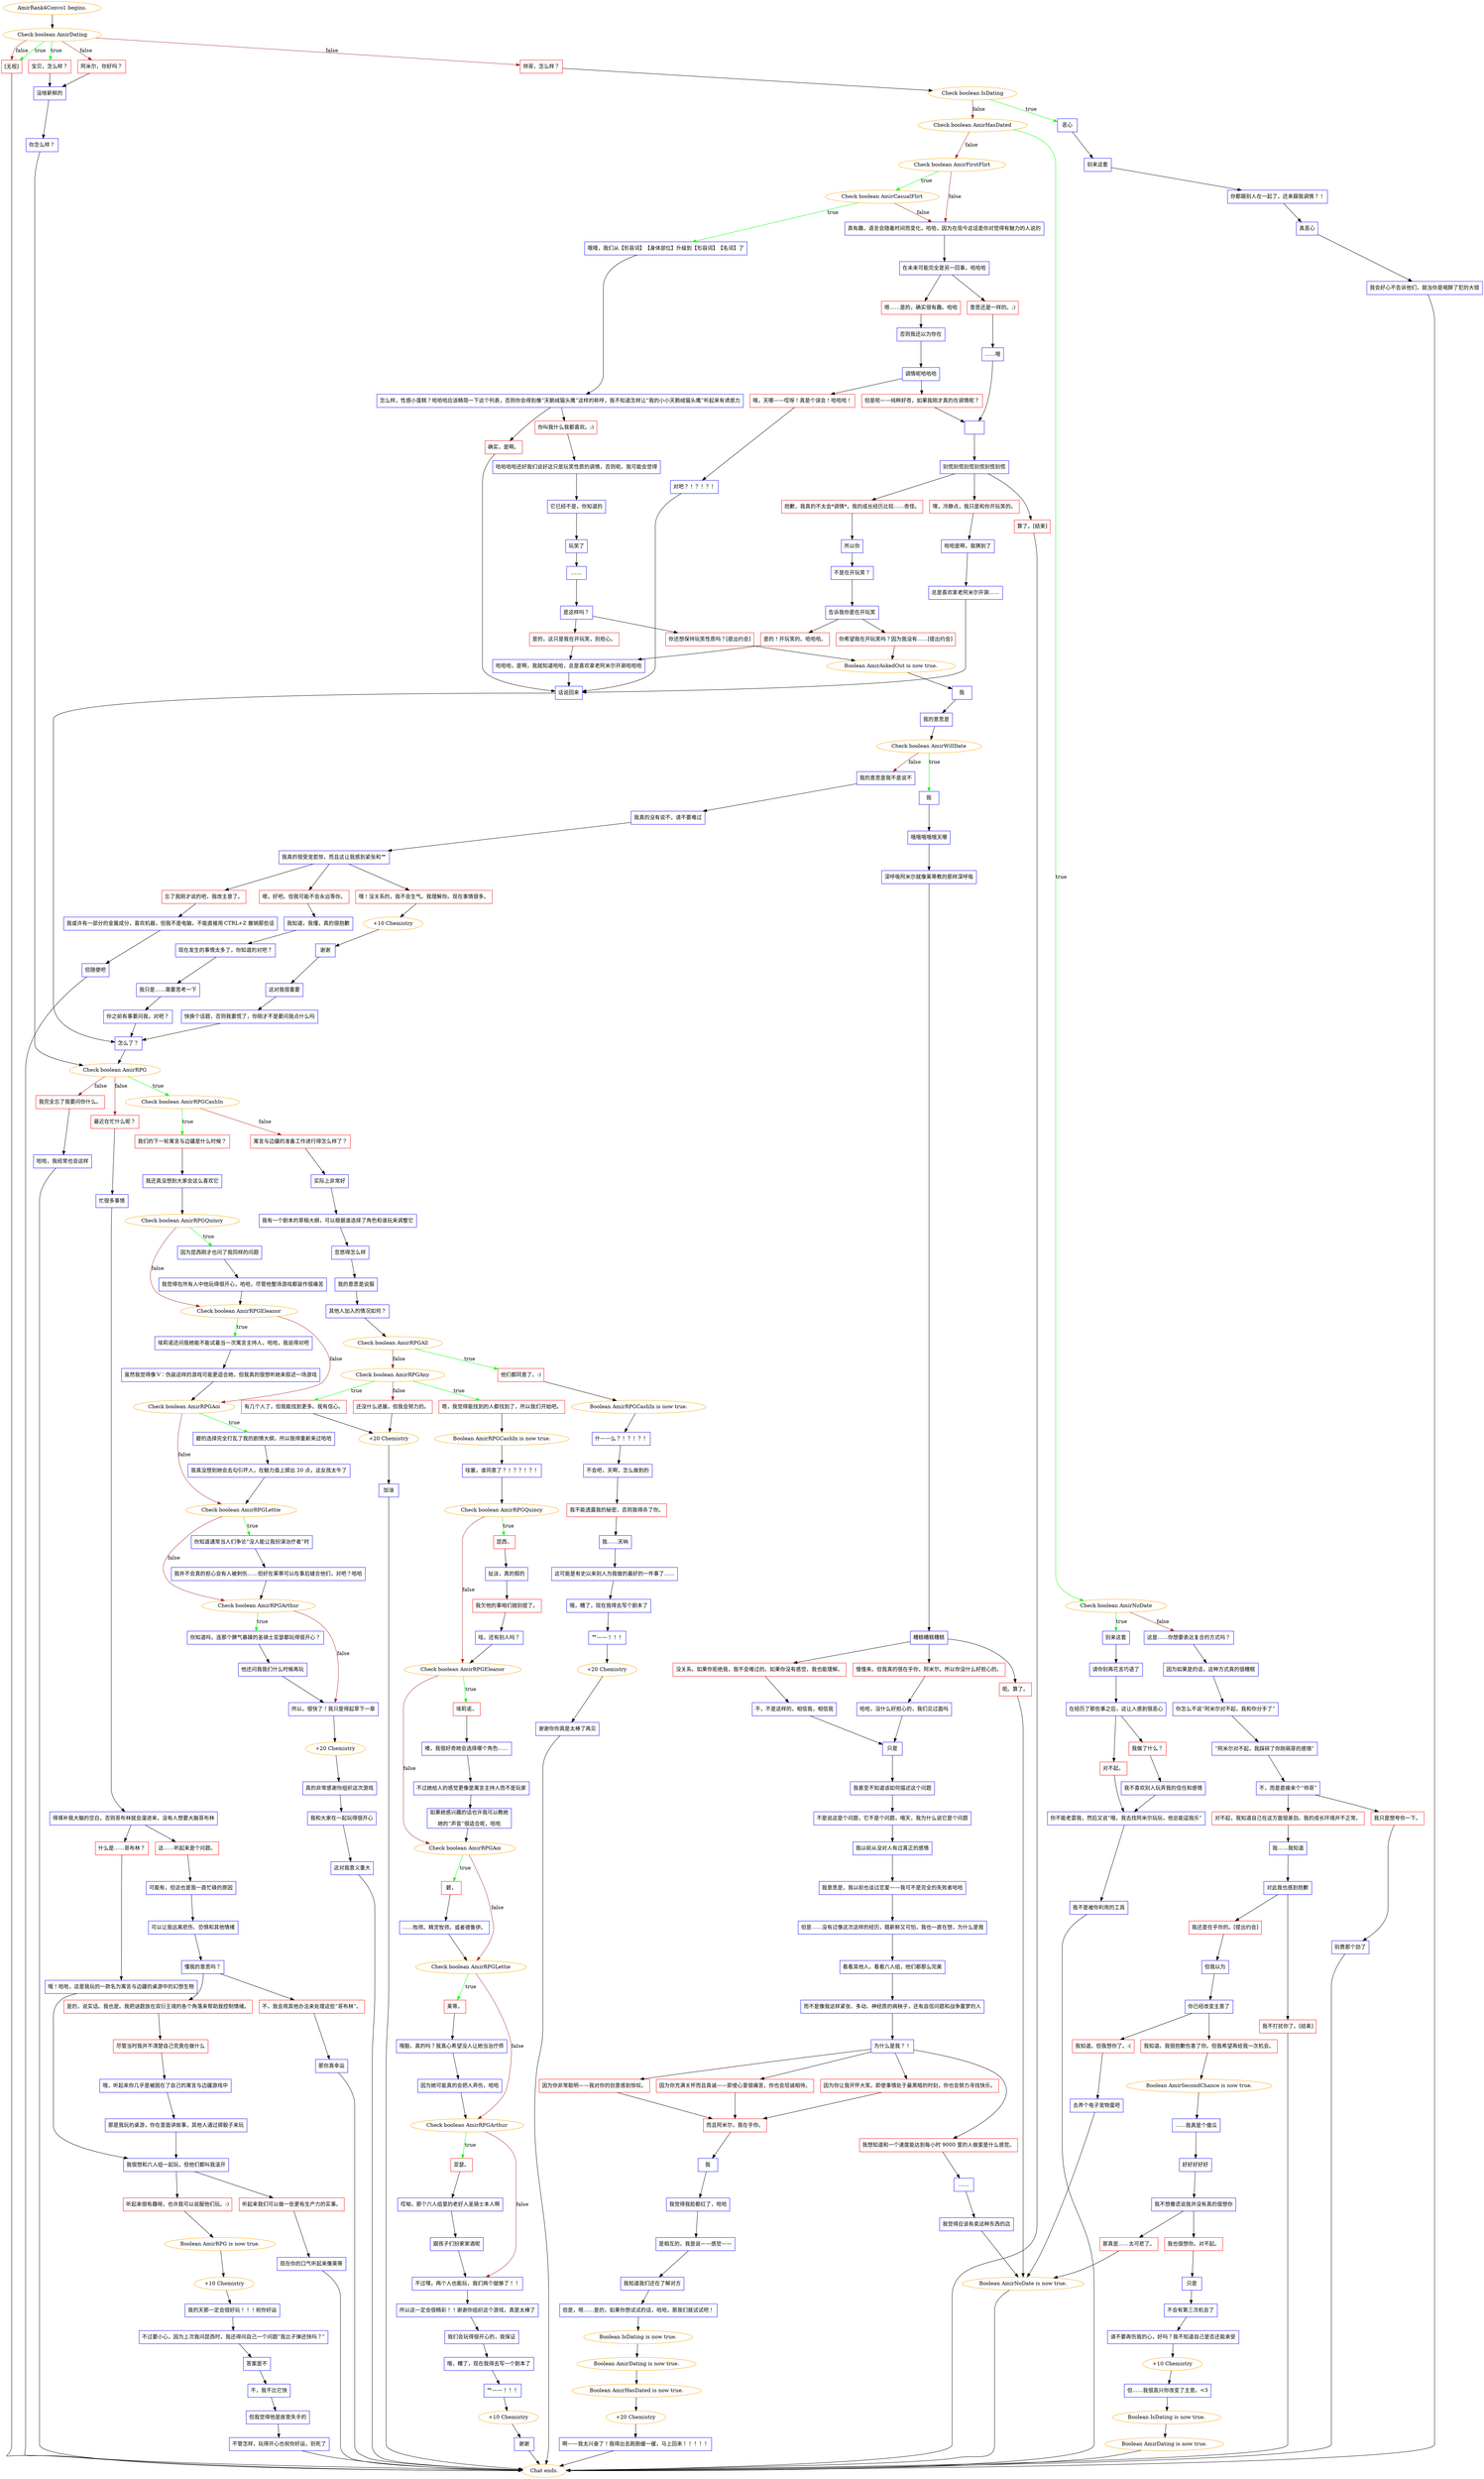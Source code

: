 digraph {
	"AmirRank4Convo1 begins." [color=orange];
		"AmirRank4Convo1 begins." -> j1546680134;
	j1546680134 [label="Check boolean AmirDating",color=orange];
		j1546680134 -> j3720897801 [label=true,color=green];
		j1546680134 -> j2424094220 [label=true,color=green];
		j1546680134 -> j579326019 [label=false,color=brown];
		j1546680134 -> j1391482659 [label=false,color=brown];
		j1546680134 -> j2424094220 [label=false,color=brown];
	j3720897801 [label="宝贝，怎么样？",shape=box,color=red];
		j3720897801 -> j856141451;
	j2424094220 [label="[无视]",shape=box,color=red];
		j2424094220 -> "Chat ends.";
	j579326019 [label="阿米尔，你好吗？",shape=box,color=red];
		j579326019 -> j856141451;
	j1391482659 [label="帅哥，怎么样？",shape=box,color=red];
		j1391482659 -> j2868275779;
	j856141451 [label="没啥新鲜的",shape=box,color=blue];
		j856141451 -> j3327190086;
	"Chat ends." [color=orange];
	j2868275779 [label="Check boolean IsDating",color=orange];
		j2868275779 -> j2525043114 [label=true,color=green];
		j2868275779 -> j3137870552 [label=false,color=brown];
	j3327190086 [label="你怎么样？",shape=box,color=blue];
		j3327190086 -> j951173510;
	j2525043114 [label="恶心",shape=box,color=blue];
		j2525043114 -> j2227114842;
	j3137870552 [label="Check boolean AmirHasDated",color=orange];
		j3137870552 -> j1373206343 [label=true,color=green];
		j3137870552 -> j149341729 [label=false,color=brown];
	j951173510 [label="Check boolean AmirRPG",color=orange];
		j951173510 -> j2276043232 [label=true,color=green];
		j951173510 -> j809002264 [label=false,color=brown];
		j951173510 -> j412572586 [label=false,color=brown];
	j2227114842 [label="别来这套",shape=box,color=blue];
		j2227114842 -> j1671726410;
	j1373206343 [label="Check boolean AmirNoDate",color=orange];
		j1373206343 -> j1719935677 [label=true,color=green];
		j1373206343 -> j2288390644 [label=false,color=brown];
	j149341729 [label="Check boolean AmirFirstFlirt",color=orange];
		j149341729 -> j3288259453 [label=true,color=green];
		j149341729 -> j284258517 [label=false,color=brown];
	j2276043232 [label="Check boolean AmirRPGCashIn",color=orange];
		j2276043232 -> j4266893108 [label=true,color=green];
		j2276043232 -> j1626348798 [label=false,color=brown];
	j809002264 [label="最近在忙什么呢？",shape=box,color=red];
		j809002264 -> j1147774016;
	j412572586 [label="我完全忘了我要问你什么。",shape=box,color=red];
		j412572586 -> j2250249510;
	j1671726410 [label="你都跟别人在一起了，还来跟我调情？！",shape=box,color=blue];
		j1671726410 -> j686452289;
	j1719935677 [label="别来这套",shape=box,color=blue];
		j1719935677 -> j1600120355;
	j2288390644 [label="这是……你想要表达复合的方式吗？",shape=box,color=blue];
		j2288390644 -> j1739569820;
	j3288259453 [label="Check boolean AmirCasualFlirt",color=orange];
		j3288259453 -> j1834076464 [label=true,color=green];
		j3288259453 -> j284258517 [label=false,color=brown];
	j284258517 [label="真有趣，语言会随着时间而变化，哈哈，因为在现今这话是你对觉得有魅力的人说的",shape=box,color=blue];
		j284258517 -> j1074875874;
	j4266893108 [label="我们的下一轮寓言与边疆是什么时候？",shape=box,color=red];
		j4266893108 -> j1230464161;
	j1626348798 [label="寓言与边疆的准备工作进行得怎么样了？",shape=box,color=red];
		j1626348798 -> j175984507;
	j1147774016 [label="忙很多事情",shape=box,color=blue];
		j1147774016 -> j291932099;
	j2250249510 [label="哈哈，我经常也会这样",shape=box,color=blue];
		j2250249510 -> "Chat ends.";
	j686452289 [label="真恶心",shape=box,color=blue];
		j686452289 -> j587346768;
	j1600120355 [label="请你别再花言巧语了",shape=box,color=blue];
		j1600120355 -> j4255667103;
	j1739569820 [label="因为如果是的话，这种方式真的很糟糕",shape=box,color=blue];
		j1739569820 -> j3196570302;
	j1834076464 [label="哦哦，我们从【形容词】【身体部位】升级到【形容词】【名词】了",shape=box,color=blue];
		j1834076464 -> j2529406185;
	j1074875874 [label="在未来可能完全是另一回事，哈哈哈",shape=box,color=blue];
		j1074875874 -> j949002893;
		j1074875874 -> j56676400;
	j1230464161 [label="我还真没想到大家会这么喜欢它",shape=box,color=blue];
		j1230464161 -> j1055062996;
	j175984507 [label="实际上非常好",shape=box,color=blue];
		j175984507 -> j2083529571;
	j291932099 [label="得填补我大脑的空白，否则哥布林就会溜进来，没有人想要大脑哥布林",shape=box,color=blue];
		j291932099 -> j2218042538;
		j291932099 -> j294587215;
	j587346768 [label="我会好心不告诉他们，就当你是喝醉了犯的大错",shape=box,color=blue];
		j587346768 -> "Chat ends.";
	j4255667103 [label="在经历了那些事之后，这让人感到很恶心",shape=box,color=blue];
		j4255667103 -> j291160951;
		j4255667103 -> j770371491;
	j3196570302 [label="你怎么不说“阿米尔对不起，我和你分手了”",shape=box,color=blue];
		j3196570302 -> j863335072;
	j2529406185 [label="怎么样，性感小蛋糕？哈哈哈应该精简一下这个列表，否则你会得到像“天鹅绒猫头鹰”这样的称呼，我不知道怎样让“我的小小天鹅绒猫头鹰”听起来有诱惑力",shape=box,color=blue];
		j2529406185 -> j2414910034;
		j2529406185 -> j2982187672;
	j949002893 [label="嗯……是的，确实很有趣。哈哈",shape=box,color=red];
		j949002893 -> j1813268906;
	j56676400 [label="意思还是一样的。;)",shape=box,color=red];
		j56676400 -> j2773228270;
	j1055062996 [label="Check boolean AmirRPGQuincy",color=orange];
		j1055062996 -> j3801867316 [label=true,color=green];
		j1055062996 -> j3649186233 [label=false,color=brown];
	j2083529571 [label="我有一个剧本的草稿大纲，可以根据谁选择了角色和谁玩来调整它",shape=box,color=blue];
		j2083529571 -> j1514599404;
	j2218042538 [label="这……听起来是个问题。",shape=box,color=red];
		j2218042538 -> j1620927004;
	j294587215 [label="什么是……哥布林？",shape=box,color=red];
		j294587215 -> j3199669697;
	j291160951 [label="对不起。",shape=box,color=red];
		j291160951 -> j127771187;
	j770371491 [label="我做了什么？",shape=box,color=red];
		j770371491 -> j278608289;
	j863335072 [label="“阿米尔对不起，我踩碎了你刚萌芽的感情”",shape=box,color=blue];
		j863335072 -> j1656353013;
	j2414910034 [label="你叫我什么我都喜欢。;)",shape=box,color=red];
		j2414910034 -> j936221688;
	j2982187672 [label="确实，是啊。",shape=box,color=red];
		j2982187672 -> j4025123197;
	j1813268906 [label="否则我还以为你在",shape=box,color=blue];
		j1813268906 -> j1192025272;
	j2773228270 [label="……哦",shape=box,color=blue];
		j2773228270 -> j160454562;
	j3801867316 [label="因为昆西刚才也问了我同样的问题",shape=box,color=blue];
		j3801867316 -> j1522037860;
	j3649186233 [label="Check boolean AmirRPGEleanor",color=orange];
		j3649186233 -> j1825754085 [label=true,color=green];
		j3649186233 -> j1319037662 [label=false,color=brown];
	j1514599404 [label="忽悠得怎么样",shape=box,color=blue];
		j1514599404 -> j3389247635;
	j1620927004 [label="可能有，但这也是我一直忙碌的原因",shape=box,color=blue];
		j1620927004 -> j93876369;
	j3199669697 [label="哦！哈哈，这是我玩的一款名为寓言与边疆的桌游中的幻想生物",shape=box,color=blue];
		j3199669697 -> j2321558957;
	j127771187 [label="你不能老耍我，然后又说“哦，我去找阿米尔玩玩，他总能逗我乐”",shape=box,color=blue];
		j127771187 -> j2723823420;
	j278608289 [label="我不喜欢别人玩弄我的信任和感情",shape=box,color=blue];
		j278608289 -> j127771187;
	j1656353013 [label="不，而是直接来个“帅哥”",shape=box,color=blue];
		j1656353013 -> j213850790;
		j1656353013 -> j2125175951;
	j936221688 [label="哈哈哈哈还好我们说好这只是玩笑性质的调情，否则呃，我可能会觉得",shape=box,color=blue];
		j936221688 -> j610127083;
	j4025123197 [label="话说回来",shape=box,color=blue];
		j4025123197 -> j3039948077;
	j1192025272 [label="调情呢哈哈哈",shape=box,color=blue];
		j1192025272 -> j3302360714;
		j1192025272 -> j1860423201;
	j160454562 [label=" ",shape=box,color=blue];
		j160454562 -> j670608844;
	j1522037860 [label="我觉得在所有人中他玩得很开心，哈哈，尽管他整场游戏都装作很痛苦",shape=box,color=blue];
		j1522037860 -> j3649186233;
	j1825754085 [label="埃莉诺还问我她能不能试着当一次寓言主持人，哈哈，我说得对吧",shape=box,color=blue];
		j1825754085 -> j2887446495;
	j1319037662 [label="Check boolean AmirRPGAoi",color=orange];
		j1319037662 -> j1918543641 [label=true,color=green];
		j1319037662 -> j815849730 [label=false,color=brown];
	j3389247635 [label="我的意思是说服",shape=box,color=blue];
		j3389247635 -> j1660291286;
	j93876369 [label="可以让我远离悲伤、恐惧和其他情绪",shape=box,color=blue];
		j93876369 -> j1827163207;
	j2321558957 [label="我很想和六人组一起玩，但他们都叫我滚开",shape=box,color=blue];
		j2321558957 -> j496248120;
		j2321558957 -> j4049086360;
	j2723823420 [label="我不是被你利用的工具",shape=box,color=blue];
		j2723823420 -> "Chat ends.";
	j213850790 [label="对不起，我知道自己在这方面很差劲。我的成长环境并不正常。",shape=box,color=red];
		j213850790 -> j4016273831;
	j2125175951 [label="我只是想夸你一下。",shape=box,color=red];
		j2125175951 -> j1056977036;
	j610127083 [label="它已经不是，你知道的",shape=box,color=blue];
		j610127083 -> j3670809513;
	j3039948077 [label="怎么了？",shape=box,color=blue];
		j3039948077 -> j951173510;
	j3302360714 [label="哦，天哪——哎呀！真是个误会！哈哈哈！",shape=box,color=red];
		j3302360714 -> j1187200012;
	j1860423201 [label="但是呃——纯粹好奇，如果我刚才真的在调情呢？",shape=box,color=red];
		j1860423201 -> j160454562;
	j670608844 [label="别慌别慌别慌别慌别慌别慌",shape=box,color=blue];
		j670608844 -> j3481776920;
		j670608844 -> j3414430729;
		j670608844 -> j1035912718;
	j2887446495 [label="虽然我觉得像 V：伪装这样的游戏可能更适合她，但我真的很想听她来叙述一场游戏",shape=box,color=blue];
		j2887446495 -> j1319037662;
	j1918543641 [label="碧的选择完全打乱了我的剧情大纲，所以我得重新来过哈哈",shape=box,color=blue];
		j1918543641 -> j2835653367;
	j815849730 [label="Check boolean AmirRPGLettie",color=orange];
		j815849730 -> j4012001625 [label=true,color=green];
		j815849730 -> j2768534854 [label=false,color=brown];
	j1660291286 [label="其他人加入的情况如何？",shape=box,color=blue];
		j1660291286 -> j2900695109;
	j1827163207 [label="懂我的意思吗？",shape=box,color=blue];
		j1827163207 -> j4226075463;
		j1827163207 -> j1135425022;
	j496248120 [label="听起来很有趣呀。也许我可以说服他们玩。:)",shape=box,color=red];
		j496248120 -> j3705270807;
	j4049086360 [label="听起来我们可以做一些更有生产力的实事。",shape=box,color=red];
		j4049086360 -> j1857005520;
	j4016273831 [label="我……我知道",shape=box,color=blue];
		j4016273831 -> j2146818428;
	j1056977036 [label="别费那个劲了",shape=box,color=blue];
		j1056977036 -> "Chat ends.";
	j3670809513 [label="玩笑了",shape=box,color=blue];
		j3670809513 -> j3676591404;
	j1187200012 [label="对吧？！？！？！",shape=box,color=blue];
		j1187200012 -> j4025123197;
	j3481776920 [label="嘿，冷静点，我只是和你开玩笑的。",shape=box,color=red];
		j3481776920 -> j3101556713;
	j3414430729 [label="抱歉，我真的不太会*调情*，我的成长经历比较……奇怪。",shape=box,color=red];
		j3414430729 -> j2687864185;
	j1035912718 [label="算了。[结束]",shape=box,color=red];
		j1035912718 -> "Chat ends.";
	j2835653367 [label="我真没想到她会去勾引坏人，在魅力值上掷出 20 点，这女孩太牛了",shape=box,color=blue];
		j2835653367 -> j815849730;
	j4012001625 [label="你知道通常当人们争论“没人能让我扮演治疗者”时",shape=box,color=blue];
		j4012001625 -> j4215349727;
	j2768534854 [label="Check boolean AmirRPGArthur",color=orange];
		j2768534854 -> j2826368475 [label=true,color=green];
		j2768534854 -> j2745348071 [label=false,color=brown];
	j2900695109 [label="Check boolean AmirRPGAll",color=orange];
		j2900695109 -> j1898557493 [label=true,color=green];
		j2900695109 -> j3439868174 [label=false,color=brown];
	j4226075463 [label="是的，说实话。我也是。我把谜题放在双衍王境的各个角落来帮助我控制情绪。",shape=box,color=red];
		j4226075463 -> j2031020071;
	j1135425022 [label="不，我会用其他办法来处理这些“哥布林”。",shape=box,color=red];
		j1135425022 -> j4034008707;
	j3705270807 [label="Boolean AmirRPG is now true.",color=orange];
		j3705270807 -> j1643603650;
	j1857005520 [label="现在你的口气听起来像莱蒂",shape=box,color=blue];
		j1857005520 -> "Chat ends.";
	j2146818428 [label="对此我也感到抱歉",shape=box,color=blue];
		j2146818428 -> j3105760589;
		j2146818428 -> j4043499447;
	j3676591404 [label="……",shape=box,color=blue];
		j3676591404 -> j501130718;
	j3101556713 [label="哈哈是啊，我猜到了",shape=box,color=blue];
		j3101556713 -> j539514316;
	j2687864185 [label="所以你",shape=box,color=blue];
		j2687864185 -> j2586579278;
	j4215349727 [label="我并不会真的担心会有人被刺伤……但好在莱蒂可以在事后缝合他们，对吧？哈哈",shape=box,color=blue];
		j4215349727 -> j2768534854;
	j2826368475 [label="你知道吗，连那个脾气暴躁的圣骑士亚瑟都玩得很开心？",shape=box,color=blue];
		j2826368475 -> j3677717896;
	j2745348071 [label="所以，很快了！我只是得起草下一章",shape=box,color=blue];
		j2745348071 -> j2064685368;
	j1898557493 [label="他们都同意了。:)",shape=box,color=red];
		j1898557493 -> j3327179753;
	j3439868174 [label="Check boolean AmirRPGAny",color=orange];
		j3439868174 -> j1522643563 [label=true,color=green];
		j3439868174 -> j3091054551 [label=true,color=green];
		j3439868174 -> j3572796157 [label=false,color=brown];
	j2031020071 [label="尽管当时我并不清楚自己究竟在做什么",shape=box,color=red];
		j2031020071 -> j825707371;
	j4034008707 [label="那你真幸运",shape=box,color=blue];
		j4034008707 -> "Chat ends.";
	j1643603650 [label="+10 Chemistry",color=orange];
		j1643603650 -> j1375929344;
	j3105760589 [label="我还是在乎你的。[提出约会]",shape=box,color=red];
		j3105760589 -> j2536224185;
	j4043499447 [label="我不打扰你了。[结束]",shape=box,color=red];
		j4043499447 -> "Chat ends.";
	j501130718 [label="是这样吗？",shape=box,color=blue];
		j501130718 -> j222787194;
		j501130718 -> j311447261;
	j539514316 [label="总是喜欢拿老阿米尔开涮……",shape=box,color=blue];
		j539514316 -> j4025123197;
	j2586579278 [label="不是在开玩笑？",shape=box,color=blue];
		j2586579278 -> j2918052353;
	j3677717896 [label="他还问我我们什么时候再玩",shape=box,color=blue];
		j3677717896 -> j2745348071;
	j2064685368 [label="+20 Chemistry",color=orange];
		j2064685368 -> j4112790756;
	j3327179753 [label="Boolean AmirRPGCashIn is now true.",color=orange];
		j3327179753 -> j2603297397;
	j1522643563 [label="嗯，我觉得能找到的人都找到了，所以我们开始吧。",shape=box,color=red];
		j1522643563 -> j198608570;
	j3091054551 [label="有几个人了，但我能找到更多。我有信心。",shape=box,color=red];
		j3091054551 -> j4255765638;
	j3572796157 [label="还没什么进展，但我会努力的。",shape=box,color=red];
		j3572796157 -> j4255765638;
	j825707371 [label="哦，听起来你几乎是被困在了自己的寓言与边疆游戏中",shape=box,color=blue];
		j825707371 -> j3616957830;
	j1375929344 [label="我的天那一定会很好玩！！！祝你好运",shape=box,color=blue];
		j1375929344 -> j3154497990;
	j2536224185 [label="但我以为",shape=box,color=blue];
		j2536224185 -> j1729112637;
	j222787194 [label="你还想保持玩笑性质吗？[提出约会]",shape=box,color=red];
		j222787194 -> j1401841292;
	j311447261 [label="是的，这只是我在开玩笑，别担心。",shape=box,color=red];
		j311447261 -> j834210190;
	j2918052353 [label="告诉我你是在开玩笑",shape=box,color=blue];
		j2918052353 -> j723081573;
		j2918052353 -> j427383929;
	j4112790756 [label="真的非常感谢你组织这次游戏",shape=box,color=blue];
		j4112790756 -> j209348904;
	j2603297397 [label="什——么？！？！？！",shape=box,color=blue];
		j2603297397 -> j511769900;
	j198608570 [label="Boolean AmirRPGCashIn is now true.",color=orange];
		j198608570 -> j2656901889;
	j4255765638 [label="+20 Chemistry",color=orange];
		j4255765638 -> j1101318607;
	j3616957830 [label="那是我玩的桌游，你在里面讲故事，其他人通过掷骰子来玩",shape=box,color=blue];
		j3616957830 -> j2321558957;
	j3154497990 [label="不过要小心，因为上次我问昆西时，我还得问自己一个问题“我比子弹还快吗？”",shape=box,color=blue];
		j3154497990 -> j36560211;
	j1729112637 [label="你已经改变主意了",shape=box,color=blue];
		j1729112637 -> j1276187356;
		j1729112637 -> j716181200;
	j1401841292 [label="Boolean AmirAskedOut is now true.",color=orange];
		j1401841292 -> j598960602;
	j834210190 [label="哈哈哈，是啊，我就知道哈哈，总是喜欢拿老阿米尔开涮哈哈哈",shape=box,color=blue];
		j834210190 -> j4025123197;
	j723081573 [label="你希望我在开玩笑吗？因为我没有……[提出约会]",shape=box,color=red];
		j723081573 -> j1401841292;
	j427383929 [label="是的！开玩笑的。哈哈哈。",shape=box,color=red];
		j427383929 -> j834210190;
	j209348904 [label="我和大家在一起玩得很开心",shape=box,color=blue];
		j209348904 -> j3691936199;
	j511769900 [label="不会吧，天啊，怎么做到的",shape=box,color=blue];
		j511769900 -> j2788952261;
	j2656901889 [label="哇塞，谁同意了？！？？！？！",shape=box,color=blue];
		j2656901889 -> j3110991413;
	j1101318607 [label="加油",shape=box,color=blue];
		j1101318607 -> "Chat ends.";
	j36560211 [label="答案是不",shape=box,color=blue];
		j36560211 -> j1570836192;
	j1276187356 [label="我知道。但我想你了。:(",shape=box,color=red];
		j1276187356 -> j2841484145;
	j716181200 [label="我知道。我很抱歉伤害了你。但我希望再给我一次机会。",shape=box,color=red];
		j716181200 -> j1673815409;
	j598960602 [label="我",shape=box,color=blue];
		j598960602 -> j2730219945;
	j3691936199 [label="这对我意义重大",shape=box,color=blue];
		j3691936199 -> "Chat ends.";
	j2788952261 [label="我不能透露我的秘密，否则我得杀了你。",shape=box,color=red];
		j2788952261 -> j278094699;
	j3110991413 [label="Check boolean AmirRPGQuincy",color=orange];
		j3110991413 -> j2959060624 [label=true,color=green];
		j3110991413 -> j3861748651 [label=false,color=brown];
	j1570836192 [label="不，我不比它快",shape=box,color=blue];
		j1570836192 -> j2694051734;
	j2841484145 [label="去养个电子宠物蛋吧",shape=box,color=blue];
		j2841484145 -> j1438323710;
	j1673815409 [label="Boolean AmirSecondChance is now true.",color=orange];
		j1673815409 -> j1275367583;
	j2730219945 [label="我的意思是",shape=box,color=blue];
		j2730219945 -> j2482289751;
	j278094699 [label="我……天呐",shape=box,color=blue];
		j278094699 -> j3180140978;
	j2959060624 [label="昆西，",shape=box,color=red];
		j2959060624 -> j1513711458;
	j3861748651 [label="Check boolean AmirRPGEleanor",color=orange];
		j3861748651 -> j2908066246 [label=true,color=green];
		j3861748651 -> j706044045 [label=false,color=brown];
	j2694051734 [label="但我觉得他是故意失手的",shape=box,color=blue];
		j2694051734 -> j3958554575;
	j1438323710 [label="Boolean AmirNoDate is now true.",color=orange];
		j1438323710 -> "Chat ends.";
	j1275367583 [label="……我真是个傻瓜",shape=box,color=blue];
		j1275367583 -> j2978254568;
	j2482289751 [label="Check boolean AmirWillDate",color=orange];
		j2482289751 -> j3086661811 [label=true,color=green];
		j2482289751 -> j3266550798 [label=false,color=brown];
	j3180140978 [label="这可能是有史以来别人为我做的最好的一件事了……",shape=box,color=blue];
		j3180140978 -> j1796903235;
	j1513711458 [label="扯淡，真的假的",shape=box,color=blue];
		j1513711458 -> j448057778;
	j2908066246 [label="埃莉诺，",shape=box,color=red];
		j2908066246 -> j3006850718;
	j706044045 [label="Check boolean AmirRPGAoi",color=orange];
		j706044045 -> j3406599430 [label=true,color=green];
		j706044045 -> j1524087374 [label=false,color=brown];
	j3958554575 [label="不管怎样，玩得开心也祝你好运，别死了",shape=box,color=blue];
		j3958554575 -> "Chat ends.";
	j2978254568 [label="好好好好好",shape=box,color=blue];
		j2978254568 -> j2739426939;
	j3086661811 [label="我",shape=box,color=blue];
		j3086661811 -> j3294498877;
	j3266550798 [label="我的意思是我不是说不",shape=box,color=blue];
		j3266550798 -> j2886034748;
	j1796903235 [label="哦，糟了，现在我得去写个剧本了",shape=box,color=blue];
		j1796903235 -> j144124211;
	j448057778 [label="我欠他的事咱们就别提了。",shape=box,color=red];
		j448057778 -> j3981600971;
	j3006850718 [label="噢，我很好奇她会选择哪个角色……",shape=box,color=blue];
		j3006850718 -> j1689482089;
	j3406599430 [label="碧，",shape=box,color=red];
		j3406599430 -> j3161226519;
	j1524087374 [label="Check boolean AmirRPGLettie",color=orange];
		j1524087374 -> j2691223733 [label=true,color=green];
		j1524087374 -> j2397807320 [label=false,color=brown];
	j2739426939 [label="我不想撒谎说我并没有真的很想你",shape=box,color=blue];
		j2739426939 -> j3525193;
		j2739426939 -> j3957564972;
	j3294498877 [label="哦哦哦哦哦天哪",shape=box,color=blue];
		j3294498877 -> j444681483;
	j2886034748 [label="我真的没有说不，请不要难过",shape=box,color=blue];
		j2886034748 -> j3198866491;
	j144124211 [label="艹——！！！",shape=box,color=blue];
		j144124211 -> j2619336843;
	j3981600971 [label="哇。还有别人吗？",shape=box,color=blue];
		j3981600971 -> j3861748651;
	j1689482089 [label="不过她给人的感觉更像是寓言主持人而不是玩家",shape=box,color=blue];
		j1689482089 -> j2343643629;
	j3161226519 [label="……牧师。精灵牧师。或者德鲁伊。",shape=box,color=blue];
		j3161226519 -> j1524087374;
	j2691223733 [label="莱蒂，",shape=box,color=red];
		j2691223733 -> j3652535668;
	j2397807320 [label="Check boolean AmirRPGArthur",color=orange];
		j2397807320 -> j1793666054 [label=true,color=green];
		j2397807320 -> j2301554988 [label=false,color=brown];
	j3525193 [label="我也很想你。对不起。",shape=box,color=red];
		j3525193 -> j1788888419;
	j3957564972 [label="那真是……太可悲了。",shape=box,color=red];
		j3957564972 -> j1438323710;
	j444681483 [label="深呼吸阿米尔就像莱蒂教的那样深呼吸",shape=box,color=blue];
		j444681483 -> j2894995549;
	j3198866491 [label="我真的很受宠若惊，而且这让我感到紧张和艹",shape=box,color=blue];
		j3198866491 -> j493522142;
		j3198866491 -> j110447060;
		j3198866491 -> j953062240;
	j2619336843 [label="+20 Chemistry",color=orange];
		j2619336843 -> j397581813;
	j2343643629 [label="如果她感兴趣的话也许我可以教她
她的“声音”很适合呢，哈哈",shape=box,color=blue];
		j2343643629 -> j706044045;
	j3652535668 [label="哦豁，真的吗？我真心希望没人让她当治疗师",shape=box,color=blue];
		j3652535668 -> j912510973;
	j1793666054 [label="亚瑟。",shape=box,color=red];
		j1793666054 -> j2007003044;
	j2301554988 [label="不过嘿，两个人也能玩，我们两个就够了！！",shape=box,color=blue];
		j2301554988 -> j393737817;
	j1788888419 [label="只是",shape=box,color=blue];
		j1788888419 -> j2090326840;
	j2894995549 [label="糟糕糟糕糟糕",shape=box,color=blue];
		j2894995549 -> j2719333737;
		j2894995549 -> j1936748706;
		j2894995549 -> j1893719468;
	j493522142 [label="嘿！没关系的，我不会生气。我理解你。现在事情很多。",shape=box,color=red];
		j493522142 -> j2333800161;
	j110447060 [label="嗯，好吧。但我可能不会永远等你。",shape=box,color=red];
		j110447060 -> j2769098283;
	j953062240 [label="忘了我刚才说的吧，我改主意了。",shape=box,color=red];
		j953062240 -> j3867100867;
	j397581813 [label="谢谢你你真是太棒了再见",shape=box,color=blue];
		j397581813 -> "Chat ends.";
	j912510973 [label="因为她可能真的会把人弄伤，哈哈",shape=box,color=blue];
		j912510973 -> j2397807320;
	j2007003044 [label="哎呦，那个六人组里的老好人圣骑士本人啊",shape=box,color=blue];
		j2007003044 -> j2780642374;
	j393737817 [label="所以这一定会很精彩！！谢谢你组织这个游戏，真是太棒了",shape=box,color=blue];
		j393737817 -> j3432117016;
	j2090326840 [label="不会有第三次机会了",shape=box,color=blue];
		j2090326840 -> j2312506225;
	j2719333737 [label="呃。算了。",shape=box,color=red];
		j2719333737 -> j1438323710;
	j1936748706 [label="慢慢来。但我真的很在乎你，阿米尔。所以你没什么好担心的。",shape=box,color=red];
		j1936748706 -> j612316323;
	j1893719468 [label="没关系。如果你拒绝我，我不会难过的。如果你没有感觉，我也能理解。",shape=box,color=red];
		j1893719468 -> j2464133841;
	j2333800161 [label="+10 Chemistry",color=orange];
		j2333800161 -> j925155645;
	j2769098283 [label="我知道，我懂，真的很抱歉",shape=box,color=blue];
		j2769098283 -> j2851296934;
	j3867100867 [label="我或许有一部分的金属成分，喜欢机器，但我不是电脑，不能直接用 CTRL+Z 撤销那些话",shape=box,color=blue];
		j3867100867 -> j1867215467;
	j2780642374 [label="跟孩子们扮家家酒呢",shape=box,color=blue];
		j2780642374 -> j2301554988;
	j3432117016 [label="我们会玩得很开心的，我保证",shape=box,color=blue];
		j3432117016 -> j4280867352;
	j2312506225 [label="请不要再伤我的心，好吗？我不知道自己是否还能承受",shape=box,color=blue];
		j2312506225 -> j1190616897;
	j612316323 [label="哈哈，没什么好担心的，我们见过面吗",shape=box,color=blue];
		j612316323 -> j2379388949;
	j2464133841 [label="不，不是这样的，相信我，相信我",shape=box,color=blue];
		j2464133841 -> j2379388949;
	j925155645 [label="谢谢",shape=box,color=blue];
		j925155645 -> j3241525478;
	j2851296934 [label="现在发生的事情太多了，你知道的对吧？",shape=box,color=blue];
		j2851296934 -> j882156122;
	j1867215467 [label="但随便吧",shape=box,color=blue];
		j1867215467 -> "Chat ends.";
	j4280867352 [label="哦，糟了，现在我得去写一个剧本了",shape=box,color=blue];
		j4280867352 -> j3495287028;
	j1190616897 [label="+10 Chemistry",color=orange];
		j1190616897 -> j1137952415;
	j2379388949 [label="只是",shape=box,color=blue];
		j2379388949 -> j2652836912;
	j3241525478 [label="这对我很重要",shape=box,color=blue];
		j3241525478 -> j1036891339;
	j882156122 [label="我只是……需要思考一下",shape=box,color=blue];
		j882156122 -> j508139362;
	j3495287028 [label="艹——！！！",shape=box,color=blue];
		j3495287028 -> j1956754826;
	j1137952415 [label="但……我很高兴你改变了主意。<3",shape=box,color=blue];
		j1137952415 -> j1300687325;
	j2652836912 [label="我甚至不知道该如何描述这个问题",shape=box,color=blue];
		j2652836912 -> j1483299112;
	j1036891339 [label="快换个话题，否则我要慌了，你刚才不是要问我点什么吗",shape=box,color=blue];
		j1036891339 -> j3039948077;
	j508139362 [label="你之前有事要问我，对吧？",shape=box,color=blue];
		j508139362 -> j3039948077;
	j1956754826 [label="+10 Chemistry",color=orange];
		j1956754826 -> j2968550321;
	j1300687325 [label="Boolean IsDating is now true.",color=orange];
		j1300687325 -> j3778687735;
	j1483299112 [label="不是说这是个问题，它不是个问题，哦天，我为什么说它是个问题",shape=box,color=blue];
		j1483299112 -> j3581114459;
	j2968550321 [label="谢谢",shape=box,color=blue];
		j2968550321 -> "Chat ends.";
	j3778687735 [label="Boolean AmirDating is now true.",color=orange];
		j3778687735 -> "Chat ends.";
	j3581114459 [label="我以前从没对人有过真正的感情",shape=box,color=blue];
		j3581114459 -> j1980873720;
	j1980873720 [label="我意思是，我以前也谈过恋爱——我可不是完全的失败者哈哈",shape=box,color=blue];
		j1980873720 -> j3415951795;
	j3415951795 [label="但是……没有过像这次这样的经历，既新鲜又可怕，我也一直在想，为什么是我",shape=box,color=blue];
		j3415951795 -> j733987546;
	j733987546 [label="看看其他人，看看六人组，他们都那么完美",shape=box,color=blue];
		j733987546 -> j665311600;
	j665311600 [label="而不是像我这样紧张、多动、神经质的病秧子，还有自信问题和战争噩梦的人",shape=box,color=blue];
		j665311600 -> j3677308165;
	j3677308165 [label="为什么是我？！",shape=box,color=blue];
		j3677308165 -> j257052905;
		j3677308165 -> j117965351;
		j3677308165 -> j153499159;
		j3677308165 -> j1222690238;
	j257052905 [label="因为你非常聪明——我对你的创意感到惊叹。",shape=box,color=red];
		j257052905 -> j3093848315;
	j117965351 [label="因为你充满关怀而且真诚——即使心里很痛苦，你也会坦诚相待。",shape=box,color=red];
		j117965351 -> j3093848315;
	j153499159 [label="因为你让我开怀大笑。即使事情处于最黑暗的时刻，你也会努力寻找快乐。",shape=box,color=red];
		j153499159 -> j3093848315;
	j1222690238 [label="我想知道和一个速度能达到每小时 9000 里的人做爱是什么感觉。",shape=box,color=red];
		j1222690238 -> j3449807143;
	j3093848315 [label="而且阿米尔，我在乎你。",shape=box,color=red];
		j3093848315 -> j1170056168;
	j3449807143 [label="……",shape=box,color=blue];
		j3449807143 -> j4262677863;
	j1170056168 [label="我",shape=box,color=blue];
		j1170056168 -> j4284687823;
	j4262677863 [label="我觉得应该有卖这种东西的店",shape=box,color=blue];
		j4262677863 -> j1438323710;
	j4284687823 [label="我觉得我脸都红了，哈哈",shape=box,color=blue];
		j4284687823 -> j177312363;
	j177312363 [label="是相互的，我是说——感觉——",shape=box,color=blue];
		j177312363 -> j1212345824;
	j1212345824 [label="我知道我们还在了解对方",shape=box,color=blue];
		j1212345824 -> j1536209259;
	j1536209259 [label="但是，嗯……是的，如果你想试试的话，哈哈，那我们就试试吧！",shape=box,color=blue];
		j1536209259 -> j2264260492;
	j2264260492 [label="Boolean IsDating is now true.",color=orange];
		j2264260492 -> j964569328;
	j964569328 [label="Boolean AmirDating is now true.",color=orange];
		j964569328 -> j3369756834;
	j3369756834 [label="Boolean AmirHasDated is now true.",color=orange];
		j3369756834 -> j2238118353;
	j2238118353 [label="+20 Chemistry",color=orange];
		j2238118353 -> j3031300610;
	j3031300610 [label="啊——我太兴奋了！我得出去跑跑缓一缓，马上回来！！！！！",shape=box,color=blue];
		j3031300610 -> "Chat ends.";
}
